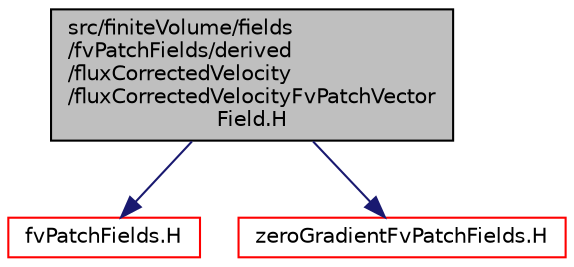 digraph "src/finiteVolume/fields/fvPatchFields/derived/fluxCorrectedVelocity/fluxCorrectedVelocityFvPatchVectorField.H"
{
  bgcolor="transparent";
  edge [fontname="Helvetica",fontsize="10",labelfontname="Helvetica",labelfontsize="10"];
  node [fontname="Helvetica",fontsize="10",shape=record];
  Node1 [label="src/finiteVolume/fields\l/fvPatchFields/derived\l/fluxCorrectedVelocity\l/fluxCorrectedVelocityFvPatchVector\lField.H",height=0.2,width=0.4,color="black", fillcolor="grey75", style="filled", fontcolor="black"];
  Node1 -> Node2 [color="midnightblue",fontsize="10",style="solid",fontname="Helvetica"];
  Node2 [label="fvPatchFields.H",height=0.2,width=0.4,color="red",URL="$a05643.html"];
  Node1 -> Node3 [color="midnightblue",fontsize="10",style="solid",fontname="Helvetica"];
  Node3 [label="zeroGradientFvPatchFields.H",height=0.2,width=0.4,color="red",URL="$a05323.html"];
}
